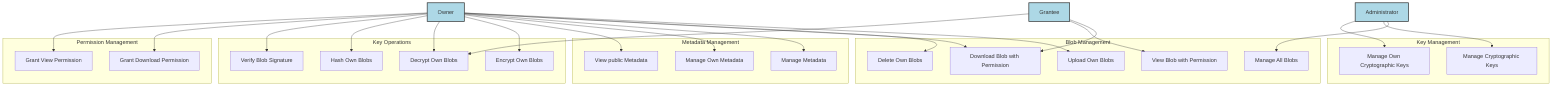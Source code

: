 graph TD;

%% Actors (Users)
Admin["Administrator"]
Owner["Owner"]
Grantee["Grantee"]

%% Use Cases Grouped by Domain
subgraph Blob_Management ["Blob Management"]
    UC1["Manage All Blobs"]
    UC2["Upload Own Blobs"]
    UC3["Delete Own Blobs"]
    UC4["Download Blob with Permission"]
    UC5["View Blob with Permission"]
end

subgraph Key_Management ["Key Management"]
    UC6["Manage Cryptographic Keys"]
    UC7["Manage Own Cryptographic Keys"]
end

subgraph Metadata_Management ["Metadata Management"]
    UC8["Manage Metadata"]
    UC9["Manage Own Metadata"]
    UC10["View public Metadata"]
end

subgraph Key_Operations ["Key Operations"]
    UC11["Encrypt Own Blobs"]
    UC12["Decrypt Own Blobs"]
    UC13["Hash Own Blobs"]
    UC14["Verify Blob Signature"]
end

subgraph Permission_Management ["Permission Management"]
    UC15["Grant Download Permission"]
    UC16["Grant View Permission"]
end

%% Actor -> Use Cases
Admin --> UC1
Admin --> UC6
Admin --> UC7

Owner --> UC2
Owner --> UC3
Owner --> UC4
Owner --> UC8
Owner --> UC9
Owner --> UC10
Owner --> UC11
Owner --> UC12
Owner --> UC13
Owner --> UC14
Owner --> UC15
Owner --> UC16

Grantee --> UC4
Grantee --> UC5
Grantee --> UC12

%% Class definitions for actors
classDef actor fill:#ADD8E6,stroke:#333,stroke-width:2px;
class Admin,Owner,Grantee actor;

%% Class definitions for domains
class Blob_Management fill:#FFD700,stroke:#333,stroke-width:2px;
class Key_Management fill:#90EE90,stroke:#333,stroke-width:2px;
class Key_Operations fill:#98FB98,stroke:#333,stroke-width:2px;
class Permission_Management fill:#FF6347,stroke:#333,stroke-width:2px;
